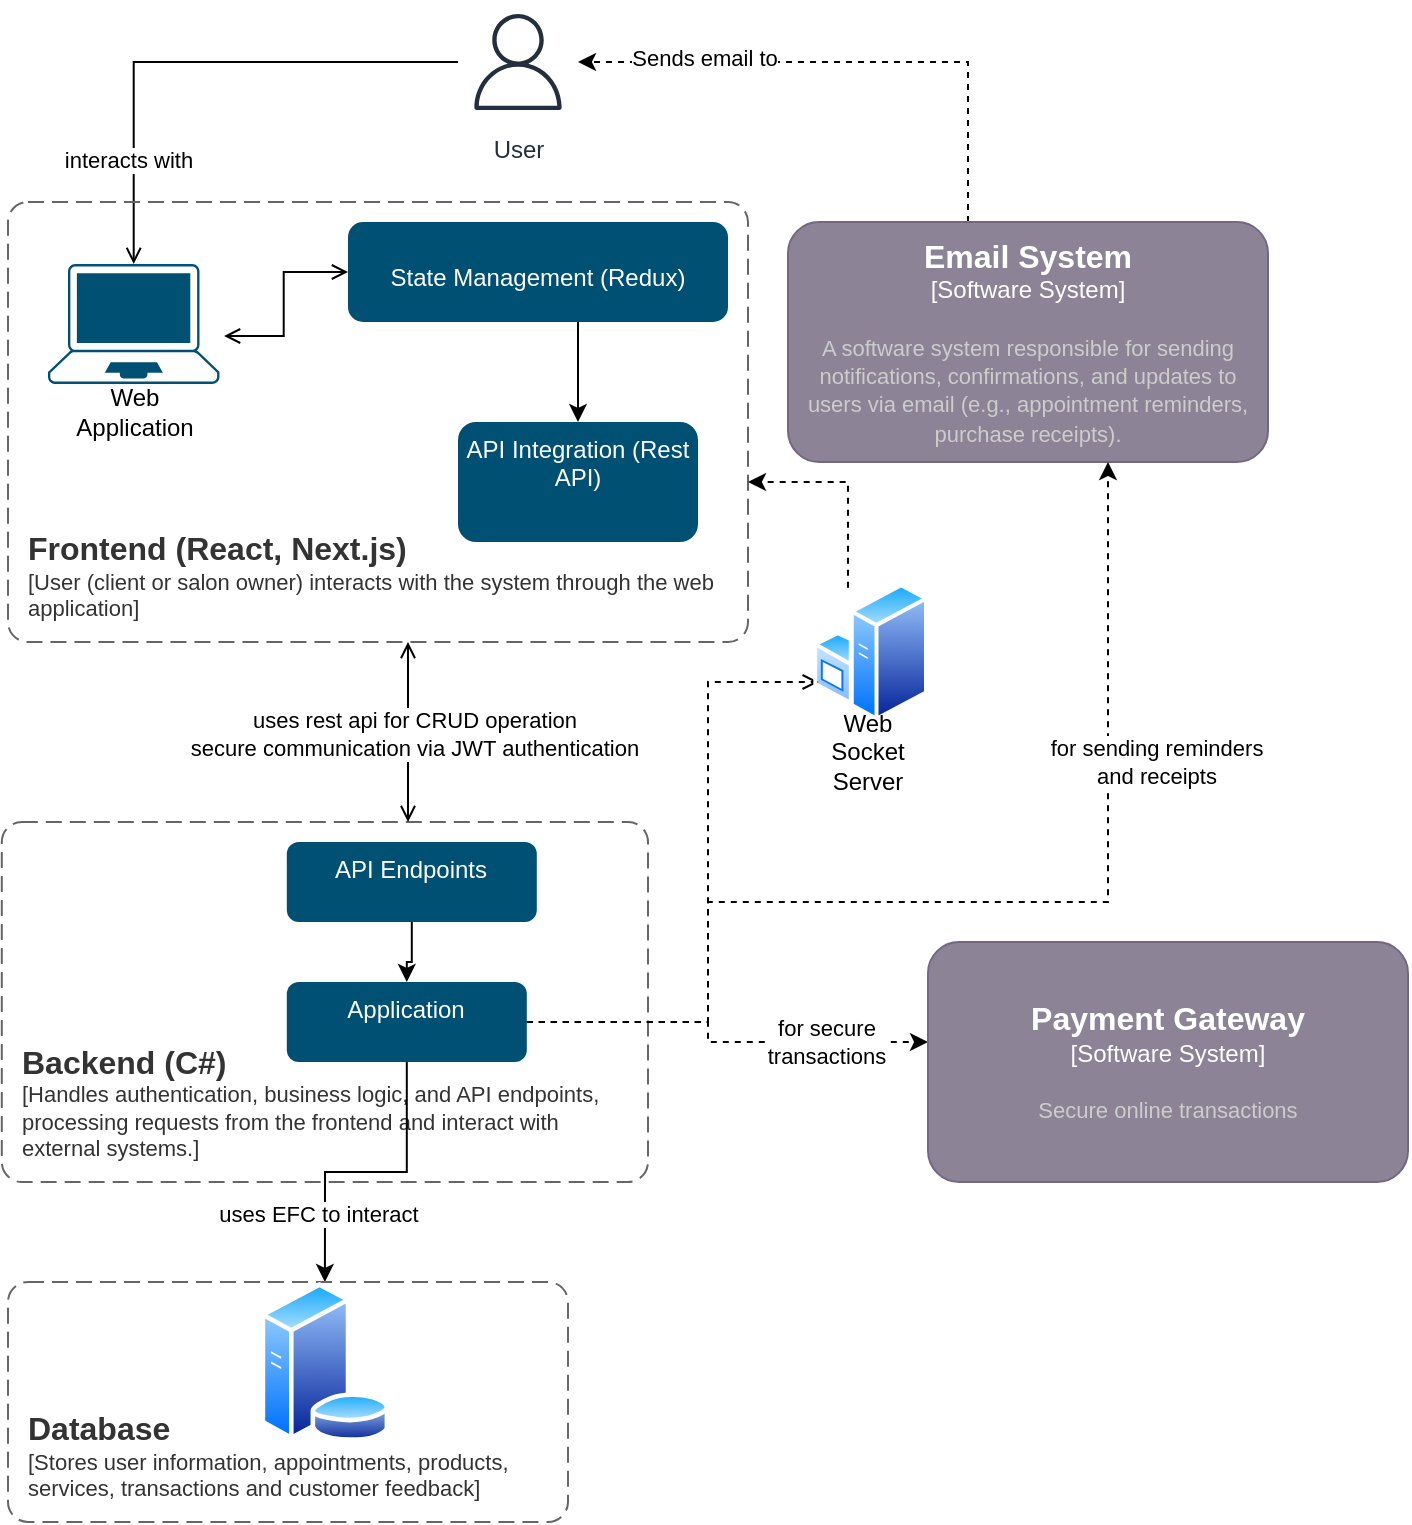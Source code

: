 <mxfile version="27.0.6">
  <diagram id="WI9T0HZ2pTsCkuznbFz-" name="Page-1">
    <mxGraphModel grid="0" page="1" gridSize="10" guides="1" tooltips="1" connect="1" arrows="1" fold="1" pageScale="1" pageWidth="827" pageHeight="800" background="none" math="0" shadow="0" adaptiveColors="none">
      <root>
        <mxCell id="0" />
        <mxCell id="1" parent="0" />
        <mxCell id="sj6jgFnGZ-f8HY0Amr-S-52" style="edgeStyle=orthogonalEdgeStyle;rounded=0;orthogonalLoop=1;jettySize=auto;html=1;endArrow=open;endFill=0;" edge="1" parent="1" source="sj6jgFnGZ-f8HY0Amr-S-9" target="sj6jgFnGZ-f8HY0Amr-S-11">
          <mxGeometry relative="1" as="geometry" />
        </mxCell>
        <mxCell id="sj6jgFnGZ-f8HY0Amr-S-53" value="interacts with" style="edgeLabel;html=1;align=center;verticalAlign=middle;resizable=0;points=[];" connectable="0" vertex="1" parent="sj6jgFnGZ-f8HY0Amr-S-52">
          <mxGeometry x="0.604" y="-3" relative="1" as="geometry">
            <mxPoint as="offset" />
          </mxGeometry>
        </mxCell>
        <mxCell id="sj6jgFnGZ-f8HY0Amr-S-9" value="User" style="sketch=0;outlineConnect=0;fontColor=#232F3E;gradientColor=none;strokeColor=#232F3E;fillColor=#ffffff;dashed=0;verticalLabelPosition=bottom;verticalAlign=top;align=center;html=1;fontSize=12;fontStyle=0;aspect=fixed;shape=mxgraph.aws4.resourceIcon;resIcon=mxgraph.aws4.user;" vertex="1" parent="1">
          <mxGeometry x="305" y="10" width="60" height="60" as="geometry" />
        </mxCell>
        <object placeholders="1" c4Name="Frontend (React, Next.js)" c4Type="SystemScopeBoundary" c4Application="User (client or salon owner) interacts with the system through the web application" label="&lt;font style=&quot;font-size: 16px&quot;&gt;&lt;b&gt;&lt;div style=&quot;text-align: left&quot;&gt;%c4Name%&lt;/div&gt;&lt;/b&gt;&lt;/font&gt;&lt;div style=&quot;text-align: left&quot;&gt;[%c4Application%]&lt;/div&gt;" id="sj6jgFnGZ-f8HY0Amr-S-10">
          <mxCell style="rounded=1;fontSize=11;whiteSpace=wrap;html=1;dashed=1;arcSize=20;fillColor=none;strokeColor=#666666;fontColor=#333333;labelBackgroundColor=none;align=left;verticalAlign=bottom;labelBorderColor=none;spacingTop=0;spacing=10;dashPattern=8 4;metaEdit=1;rotatable=0;perimeter=rectanglePerimeter;noLabel=0;labelPadding=0;allowArrows=0;connectable=0;expand=0;recursiveResize=0;editable=1;pointerEvents=0;absoluteArcSize=1;points=[[0.25,0,0],[0.5,0,0],[0.75,0,0],[1,0.25,0],[1,0.5,0],[1,0.75,0],[0.75,1,0],[0.5,1,0],[0.25,1,0],[0,0.75,0],[0,0.5,0],[0,0.25,0]];" vertex="1" parent="1">
            <mxGeometry x="80" y="110" width="370" height="220" as="geometry" />
          </mxCell>
        </object>
        <mxCell id="sj6jgFnGZ-f8HY0Amr-S-11" value="" style="points=[[0.13,0.02,0],[0.5,0,0],[0.87,0.02,0],[0.885,0.4,0],[0.985,0.985,0],[0.5,1,0],[0.015,0.985,0],[0.115,0.4,0]];verticalLabelPosition=bottom;sketch=0;html=1;verticalAlign=top;aspect=fixed;align=center;pointerEvents=1;shape=mxgraph.cisco19.laptop;fillColor=#005073;strokeColor=none;" vertex="1" parent="1">
          <mxGeometry x="100" y="141" width="85.71" height="60" as="geometry" />
        </mxCell>
        <mxCell id="sj6jgFnGZ-f8HY0Amr-S-12" value="Web Application" style="text;html=1;align=center;verticalAlign=middle;whiteSpace=wrap;rounded=0;" vertex="1" parent="1">
          <mxGeometry x="100.71" y="200" width="85" height="30" as="geometry" />
        </mxCell>
        <mxCell id="sj6jgFnGZ-f8HY0Amr-S-28" value="" style="edgeStyle=orthogonalEdgeStyle;rounded=0;orthogonalLoop=1;jettySize=auto;html=1;" edge="1" parent="1" source="sj6jgFnGZ-f8HY0Amr-S-15" target="sj6jgFnGZ-f8HY0Amr-S-27">
          <mxGeometry relative="1" as="geometry">
            <Array as="points">
              <mxPoint x="365" y="210" />
              <mxPoint x="365" y="210" />
            </Array>
          </mxGeometry>
        </mxCell>
        <mxCell id="sj6jgFnGZ-f8HY0Amr-S-15" value="&lt;div align=&quot;center&quot;&gt;&lt;span style=&quot;color: rgb(255, 255, 255);&quot;&gt;&lt;br&gt;&lt;/span&gt;&lt;/div&gt;&lt;div align=&quot;center&quot;&gt;&lt;span style=&quot;color: rgb(255, 255, 255);&quot;&gt;State Management (Redux)&lt;/span&gt;&lt;/div&gt;" style="rounded=1;whiteSpace=wrap;html=1;verticalAlign=top;fillColor=#005073;strokeColor=none;sketch=0;pointerEvents=1;align=center;" vertex="1" parent="1">
          <mxGeometry x="250" y="120" width="190" height="50" as="geometry" />
        </mxCell>
        <mxCell id="sj6jgFnGZ-f8HY0Amr-S-22" style="rounded=0;orthogonalLoop=1;jettySize=auto;html=1;dashed=1;edgeStyle=orthogonalEdgeStyle;" edge="1" parent="1" source="sj6jgFnGZ-f8HY0Amr-S-20" target="sj6jgFnGZ-f8HY0Amr-S-9">
          <mxGeometry relative="1" as="geometry">
            <Array as="points">
              <mxPoint x="560" y="40" />
            </Array>
          </mxGeometry>
        </mxCell>
        <mxCell id="sj6jgFnGZ-f8HY0Amr-S-23" value="Sends email to " style="edgeLabel;html=1;align=center;verticalAlign=middle;resizable=0;points=[];" connectable="0" vertex="1" parent="sj6jgFnGZ-f8HY0Amr-S-22">
          <mxGeometry x="0.094" y="-2" relative="1" as="geometry">
            <mxPoint x="-62" as="offset" />
          </mxGeometry>
        </mxCell>
        <object placeholders="1" c4Name="Email System" c4Type="Software System" c4Description="A software system responsible for sending notifications, confirmations, and updates to users via email (e.g., appointment reminders, purchase receipts)." label="&lt;font style=&quot;font-size: 16px&quot;&gt;&lt;b&gt;%c4Name%&lt;/b&gt;&lt;/font&gt;&lt;div&gt;[%c4Type%]&lt;/div&gt;&lt;br&gt;&lt;div&gt;&lt;font style=&quot;font-size: 11px&quot;&gt;&lt;font color=&quot;#cccccc&quot;&gt;%c4Description%&lt;/font&gt;&lt;/div&gt;" id="sj6jgFnGZ-f8HY0Amr-S-20">
          <mxCell style="rounded=1;whiteSpace=wrap;html=1;labelBackgroundColor=none;fillColor=#8C8496;fontColor=#ffffff;align=center;arcSize=13;strokeColor=#736782;metaEdit=1;resizable=0;points=[[0.25,0,0],[0.5,0,0],[0.75,0,0],[1,0.25,0],[1,0.5,0],[1,0.75,0],[0.75,1,0],[0.5,1,0],[0.25,1,0],[0,0.75,0],[0,0.5,0],[0,0.25,0]];" vertex="1" parent="1">
            <mxGeometry x="470" y="120" width="240" height="120" as="geometry" />
          </mxCell>
        </object>
        <mxCell id="sj6jgFnGZ-f8HY0Amr-S-27" value="&lt;div align=&quot;center&quot;&gt;&lt;span style=&quot;color: rgb(255, 255, 255);&quot;&gt;API Integration (Rest API)&lt;/span&gt;&lt;/div&gt;" style="rounded=1;whiteSpace=wrap;html=1;verticalAlign=top;fillColor=#005073;strokeColor=none;sketch=0;pointerEvents=1;align=center;" vertex="1" parent="1">
          <mxGeometry x="305" y="220" width="120" height="60" as="geometry" />
        </mxCell>
        <mxCell id="sj6jgFnGZ-f8HY0Amr-S-29" style="edgeStyle=orthogonalEdgeStyle;rounded=0;orthogonalLoop=1;jettySize=auto;html=1;entryX=1.027;entryY=0.6;entryDx=0;entryDy=0;entryPerimeter=0;startArrow=open;startFill=0;endArrow=open;endFill=0;" edge="1" parent="1" source="sj6jgFnGZ-f8HY0Amr-S-15" target="sj6jgFnGZ-f8HY0Amr-S-11">
          <mxGeometry relative="1" as="geometry" />
        </mxCell>
        <object placeholders="1" c4Name="Backend (C#)" c4Type="ContainerScopeBoundary" c4Application="Handles authentication, business logic, and API endpoints, processing requests from the frontend and interact with external systems." label="&lt;font style=&quot;font-size: 16px&quot;&gt;&lt;b&gt;&lt;div style=&quot;text-align: left&quot;&gt;%c4Name%&lt;/div&gt;&lt;/b&gt;&lt;/font&gt;&lt;div style=&quot;text-align: left&quot;&gt;[%c4Application%]&lt;/div&gt;" id="sj6jgFnGZ-f8HY0Amr-S-30">
          <mxCell style="rounded=1;fontSize=11;whiteSpace=wrap;html=1;dashed=1;arcSize=20;fillColor=none;strokeColor=#666666;fontColor=#333333;labelBackgroundColor=none;align=left;verticalAlign=bottom;labelBorderColor=none;spacingTop=0;spacing=10;dashPattern=8 4;metaEdit=1;rotatable=0;perimeter=rectanglePerimeter;noLabel=0;labelPadding=0;allowArrows=0;connectable=0;expand=0;recursiveResize=0;editable=1;pointerEvents=0;absoluteArcSize=1;points=[[0.25,0,0],[0.5,0,0],[0.75,0,0],[1,0.25,0],[1,0.5,0],[1,0.75,0],[0.75,1,0],[0.5,1,0],[0.25,1,0],[0,0.75,0],[0,0.5,0],[0,0.25,0]];" vertex="1" parent="1">
            <mxGeometry x="76.9" y="420" width="323.1" height="180" as="geometry" />
          </mxCell>
        </object>
        <mxCell id="sj6jgFnGZ-f8HY0Amr-S-34" value="" style="edgeStyle=orthogonalEdgeStyle;rounded=0;orthogonalLoop=1;jettySize=auto;html=1;" edge="1" parent="1" source="sj6jgFnGZ-f8HY0Amr-S-31" target="sj6jgFnGZ-f8HY0Amr-S-33">
          <mxGeometry relative="1" as="geometry" />
        </mxCell>
        <mxCell id="sj6jgFnGZ-f8HY0Amr-S-31" value="&lt;span style=&quot;color: rgb(255, 255, 255);&quot;&gt;API Endpoints&lt;/span&gt;" style="rounded=1;whiteSpace=wrap;html=1;verticalAlign=top;fillColor=#005073;strokeColor=none;sketch=0;pointerEvents=1;align=center;" vertex="1" parent="1">
          <mxGeometry x="219.4" y="430" width="125" height="40" as="geometry" />
        </mxCell>
        <mxCell id="sj6jgFnGZ-f8HY0Amr-S-39" style="rounded=0;orthogonalLoop=1;jettySize=auto;html=1;dashed=1;edgeStyle=orthogonalEdgeStyle;" edge="1" parent="1" source="sj6jgFnGZ-f8HY0Amr-S-33" target="sj6jgFnGZ-f8HY0Amr-S-20">
          <mxGeometry relative="1" as="geometry">
            <Array as="points">
              <mxPoint x="430" y="520" />
              <mxPoint x="430" y="460" />
              <mxPoint x="630" y="460" />
            </Array>
          </mxGeometry>
        </mxCell>
        <mxCell id="sj6jgFnGZ-f8HY0Amr-S-50" value="for sending reminders&lt;br&gt;and receipts" style="edgeLabel;html=1;align=center;verticalAlign=middle;resizable=0;points=[];" connectable="0" vertex="1" parent="sj6jgFnGZ-f8HY0Amr-S-39">
          <mxGeometry x="-0.027" y="-1" relative="1" as="geometry">
            <mxPoint x="97" y="-71" as="offset" />
          </mxGeometry>
        </mxCell>
        <mxCell id="sj6jgFnGZ-f8HY0Amr-S-41" style="edgeStyle=orthogonalEdgeStyle;rounded=0;orthogonalLoop=1;jettySize=auto;html=1;dashed=1;" edge="1" parent="1" source="sj6jgFnGZ-f8HY0Amr-S-33" target="sj6jgFnGZ-f8HY0Amr-S-40">
          <mxGeometry relative="1" as="geometry">
            <Array as="points">
              <mxPoint x="430" y="520" />
              <mxPoint x="430" y="530" />
            </Array>
          </mxGeometry>
        </mxCell>
        <mxCell id="sj6jgFnGZ-f8HY0Amr-S-51" value="for secure&lt;br&gt;transactions" style="edgeLabel;html=1;align=center;verticalAlign=middle;resizable=0;points=[];" connectable="0" vertex="1" parent="sj6jgFnGZ-f8HY0Amr-S-41">
          <mxGeometry x="0.51" relative="1" as="geometry">
            <mxPoint as="offset" />
          </mxGeometry>
        </mxCell>
        <mxCell id="sj6jgFnGZ-f8HY0Amr-S-49" style="edgeStyle=orthogonalEdgeStyle;rounded=0;orthogonalLoop=1;jettySize=auto;html=1;" edge="1" parent="1" source="sj6jgFnGZ-f8HY0Amr-S-33" target="sj6jgFnGZ-f8HY0Amr-S-44">
          <mxGeometry relative="1" as="geometry" />
        </mxCell>
        <mxCell id="sj6jgFnGZ-f8HY0Amr-S-55" value="uses EFC to interact" style="edgeLabel;html=1;align=center;verticalAlign=middle;resizable=0;points=[];" connectable="0" vertex="1" parent="sj6jgFnGZ-f8HY0Amr-S-49">
          <mxGeometry x="-0.455" y="1" relative="1" as="geometry">
            <mxPoint x="-46" y="35" as="offset" />
          </mxGeometry>
        </mxCell>
        <mxCell id="sj6jgFnGZ-f8HY0Amr-S-61" style="edgeStyle=orthogonalEdgeStyle;rounded=0;orthogonalLoop=1;jettySize=auto;html=1;dashed=1;endArrow=open;startFill=0;endFill=0;" edge="1" parent="1" source="sj6jgFnGZ-f8HY0Amr-S-33" target="sj6jgFnGZ-f8HY0Amr-S-58">
          <mxGeometry relative="1" as="geometry">
            <Array as="points">
              <mxPoint x="430" y="520" />
              <mxPoint x="430" y="350" />
            </Array>
          </mxGeometry>
        </mxCell>
        <mxCell id="sj6jgFnGZ-f8HY0Amr-S-33" value="&lt;span style=&quot;color: rgb(255, 255, 255);&quot;&gt;Application&lt;/span&gt;" style="rounded=1;whiteSpace=wrap;html=1;verticalAlign=top;fillColor=#005073;strokeColor=none;sketch=0;pointerEvents=1;" vertex="1" parent="1">
          <mxGeometry x="219.4" y="500" width="120" height="40" as="geometry" />
        </mxCell>
        <object placeholders="1" c4Name="Payment Gateway" c4Type="Software System" c4Description="Secure online transactions" label="&lt;font style=&quot;font-size: 16px&quot;&gt;&lt;b&gt;%c4Name%&lt;/b&gt;&lt;/font&gt;&lt;div&gt;[%c4Type%]&lt;/div&gt;&lt;br&gt;&lt;div&gt;&lt;font style=&quot;font-size: 11px&quot;&gt;&lt;font color=&quot;#cccccc&quot;&gt;%c4Description%&lt;/font&gt;&lt;/div&gt;" id="sj6jgFnGZ-f8HY0Amr-S-40">
          <mxCell style="rounded=1;whiteSpace=wrap;html=1;labelBackgroundColor=none;fillColor=#8C8496;fontColor=#ffffff;align=center;arcSize=13;strokeColor=#736782;metaEdit=1;resizable=0;points=[[0.25,0,0],[0.5,0,0],[0.75,0,0],[1,0.25,0],[1,0.5,0],[1,0.75,0],[0.75,1,0],[0.5,1,0],[0.25,1,0],[0,0.75,0],[0,0.5,0],[0,0.25,0]];" vertex="1" parent="1">
            <mxGeometry x="540" y="480" width="240" height="120" as="geometry" />
          </mxCell>
        </object>
        <object placeholders="1" c4Name="Database" c4Type="ContainerScopeBoundary" c4Application="Stores user information, appointments, products, services, transactions and customer feedback" label="&lt;font style=&quot;font-size: 16px&quot;&gt;&lt;b&gt;&lt;div style=&quot;text-align: left&quot;&gt;%c4Name%&lt;/div&gt;&lt;/b&gt;&lt;/font&gt;&lt;div style=&quot;text-align: left&quot;&gt;[%c4Application%]&lt;/div&gt;" id="sj6jgFnGZ-f8HY0Amr-S-42">
          <mxCell style="rounded=1;fontSize=11;whiteSpace=wrap;html=1;dashed=1;arcSize=20;fillColor=none;strokeColor=#666666;fontColor=#333333;labelBackgroundColor=none;align=left;verticalAlign=bottom;labelBorderColor=none;spacingTop=0;spacing=10;dashPattern=8 4;metaEdit=1;rotatable=0;perimeter=rectanglePerimeter;noLabel=0;labelPadding=0;allowArrows=0;connectable=0;expand=0;recursiveResize=0;editable=1;pointerEvents=0;absoluteArcSize=1;points=[[0.25,0,0],[0.5,0,0],[0.75,0,0],[1,0.25,0],[1,0.5,0],[1,0.75,0],[0.75,1,0],[0.5,1,0],[0.25,1,0],[0,0.75,0],[0,0.5,0],[0,0.25,0]];" vertex="1" parent="1">
            <mxGeometry x="80" y="650" width="280" height="120" as="geometry" />
          </mxCell>
        </object>
        <mxCell id="sj6jgFnGZ-f8HY0Amr-S-44" value="" style="image;aspect=fixed;perimeter=ellipsePerimeter;html=1;align=center;shadow=0;dashed=0;spacingTop=3;image=img/lib/active_directory/database_server.svg;" vertex="1" parent="1">
          <mxGeometry x="205.65" y="650" width="65.6" height="80" as="geometry" />
        </mxCell>
        <mxCell id="sj6jgFnGZ-f8HY0Amr-S-56" value="" style="endArrow=open;startArrow=open;html=1;rounded=0;startFill=0;endFill=0;" edge="1" parent="1">
          <mxGeometry width="50" height="50" relative="1" as="geometry">
            <mxPoint x="280" y="420" as="sourcePoint" />
            <mxPoint x="280" y="330" as="targetPoint" />
          </mxGeometry>
        </mxCell>
        <mxCell id="sj6jgFnGZ-f8HY0Amr-S-57" value="&lt;div&gt;uses rest api for CRUD operation&lt;/div&gt;&lt;div&gt;secure communication via JWT authentication&lt;/div&gt;" style="edgeLabel;html=1;align=center;verticalAlign=middle;resizable=0;points=[];" connectable="0" vertex="1" parent="sj6jgFnGZ-f8HY0Amr-S-56">
          <mxGeometry x="-0.022" y="-3" relative="1" as="geometry">
            <mxPoint as="offset" />
          </mxGeometry>
        </mxCell>
        <mxCell id="sj6jgFnGZ-f8HY0Amr-S-63" style="edgeStyle=orthogonalEdgeStyle;rounded=0;orthogonalLoop=1;jettySize=auto;html=1;dashed=1;" edge="1" parent="1" source="sj6jgFnGZ-f8HY0Amr-S-58">
          <mxGeometry relative="1" as="geometry">
            <mxPoint x="450" y="250" as="targetPoint" />
            <Array as="points">
              <mxPoint x="500" y="250" />
            </Array>
          </mxGeometry>
        </mxCell>
        <mxCell id="sj6jgFnGZ-f8HY0Amr-S-58" value="" style="image;aspect=fixed;perimeter=ellipsePerimeter;html=1;align=center;shadow=0;dashed=0;spacingTop=3;image=img/lib/active_directory/windows_server.svg;" vertex="1" parent="1">
          <mxGeometry x="482.6" y="300" width="57.4" height="70" as="geometry" />
        </mxCell>
        <mxCell id="sj6jgFnGZ-f8HY0Amr-S-59" value="Web Socket Server" style="text;html=1;align=center;verticalAlign=middle;whiteSpace=wrap;rounded=0;" vertex="1" parent="1">
          <mxGeometry x="480" y="370" width="60" height="30" as="geometry" />
        </mxCell>
      </root>
    </mxGraphModel>
  </diagram>
</mxfile>
